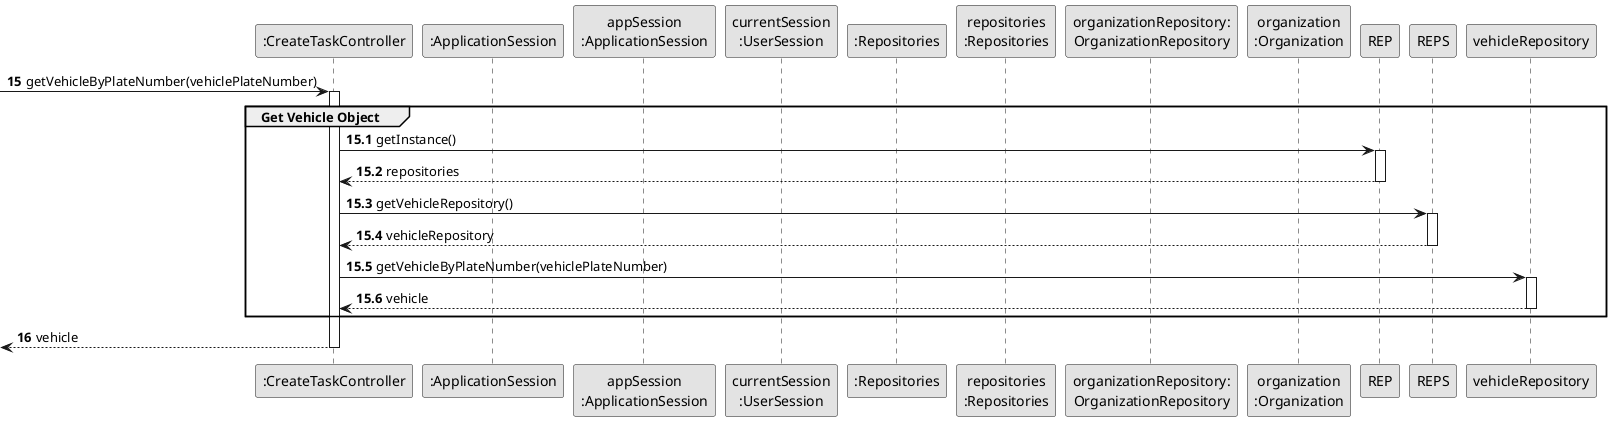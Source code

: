 @startuml
skinparam monochrome true
skinparam packageStyle rectangle
skinparam shadowing false



'hide footbox
participant ":CreateTaskController" as CTRL
participant ":ApplicationSession" as _APP
participant "appSession\n:ApplicationSession" as APP
participant "currentSession\n:UserSession" as SESSAO
participant ":Repositories" as RepositorySingleton
participant "repositories\n:Repositories" as PLAT
participant "organizationRepository:\nOrganizationRepository" as OrganizationRepository
participant "organization\n:Organization" as ORG

autonumber 15
-> CTRL : getVehicleByPlateNumber(vehiclePlateNumber)
autonumber 15.1
activate CTRL

    group Get Vehicle Object
            CTRL -> REP: getInstance()
            activate REP

            REP --> CTRL: repositories
            deactivate REP

            CTRL -> REPS: getVehicleRepository()
            activate REPS

            REPS --> CTRL: vehicleRepository
            deactivate REPS

            CTRL -> vehicleRepository: getVehicleByPlateNumber(vehiclePlateNumber)
            activate vehicleRepository

            vehicleRepository --> CTRL: vehicle
            deactivate vehicleRepository
    end
    autonumber 16
    <-- CTRL : vehicle
deactivate CTRL

@enduml